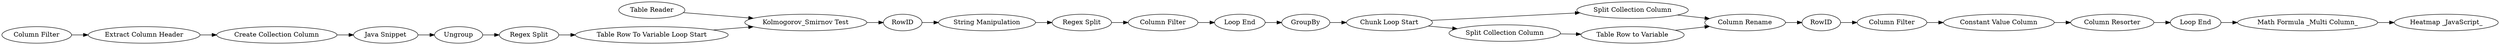 digraph {
	"-4658264426514632737_82" [label="Regex Split"]
	"-4658264426514632737_49" [label="Extract Column Header"]
	"-6696310979157760194_105" [label="Loop End"]
	"-5340360810993900671_87" [label="Table Row To Variable Loop Start"]
	"-6696310979157760194_104" [label="Constant Value Column"]
	"-4658264426514632737_79" [label="Java Snippet"]
	"-6696310979157760194_101" [label="Column Filter"]
	"-1146864500804264410_90" [label=RowID]
	"-4658264426514632737_80" [label=Ungroup]
	"-5340360810993900671_85" [label="Loop End"]
	"-1146864500804264410_94" [label="Column Filter"]
	"-6696310979157760194_96" [label="Split Collection Column"]
	"-4658264426514632737_78" [label="Create Collection Column"]
	"-6696310979157760194_94" [label=GroupBy]
	"-6696310979157760194_100" [label=RowID]
	"-5340360810993900671_88" [label="Kolmogorov_Smirnov Test"]
	"-6696310979157760194_98" [label="Split Collection Column"]
	"-6696310979157760194_97" [label="Column Rename"]
	"-1146864500804264410_93" [label="Regex Split"]
	"-6696310979157760194_99" [label="Table Row to Variable"]
	"-1146864500804264410_92" [label="String Manipulation"]
	"-6696310979157760194_107" [label="Math Formula _Multi Column_"]
	"-4658264426514632737_77" [label="Column Filter"]
	"-44291101069621411_108" [label="Heatmap _JavaScript_"]
	"-6696310979157760194_106" [label="Column Resorter"]
	"-6696310979157760194_95" [label="Chunk Loop Start"]
	"-44291101069621411_111" [label="Table Reader"]
	"-6696310979157760194_98" -> "-6696310979157760194_99"
	"-6696310979157760194_97" -> "-6696310979157760194_100"
	"-1146864500804264410_90" -> "-1146864500804264410_92"
	"-44291101069621411_111" -> "-5340360810993900671_88"
	"-4658264426514632737_77" -> "-4658264426514632737_49"
	"-4658264426514632737_79" -> "-4658264426514632737_80"
	"-6696310979157760194_95" -> "-6696310979157760194_98"
	"-4658264426514632737_49" -> "-4658264426514632737_78"
	"-5340360810993900671_87" -> "-5340360810993900671_88"
	"-5340360810993900671_88" -> "-1146864500804264410_90"
	"-5340360810993900671_85" -> "-6696310979157760194_94"
	"-6696310979157760194_107" -> "-44291101069621411_108"
	"-6696310979157760194_94" -> "-6696310979157760194_95"
	"-6696310979157760194_101" -> "-6696310979157760194_104"
	"-6696310979157760194_105" -> "-6696310979157760194_107"
	"-1146864500804264410_92" -> "-1146864500804264410_93"
	"-4658264426514632737_78" -> "-4658264426514632737_79"
	"-6696310979157760194_96" -> "-6696310979157760194_97"
	"-1146864500804264410_94" -> "-5340360810993900671_85"
	"-4658264426514632737_82" -> "-5340360810993900671_87"
	"-6696310979157760194_99" -> "-6696310979157760194_97"
	"-6696310979157760194_100" -> "-6696310979157760194_101"
	"-4658264426514632737_80" -> "-4658264426514632737_82"
	"-6696310979157760194_106" -> "-6696310979157760194_105"
	"-1146864500804264410_93" -> "-1146864500804264410_94"
	"-6696310979157760194_95" -> "-6696310979157760194_96"
	"-6696310979157760194_104" -> "-6696310979157760194_106"
	rankdir=LR
}
